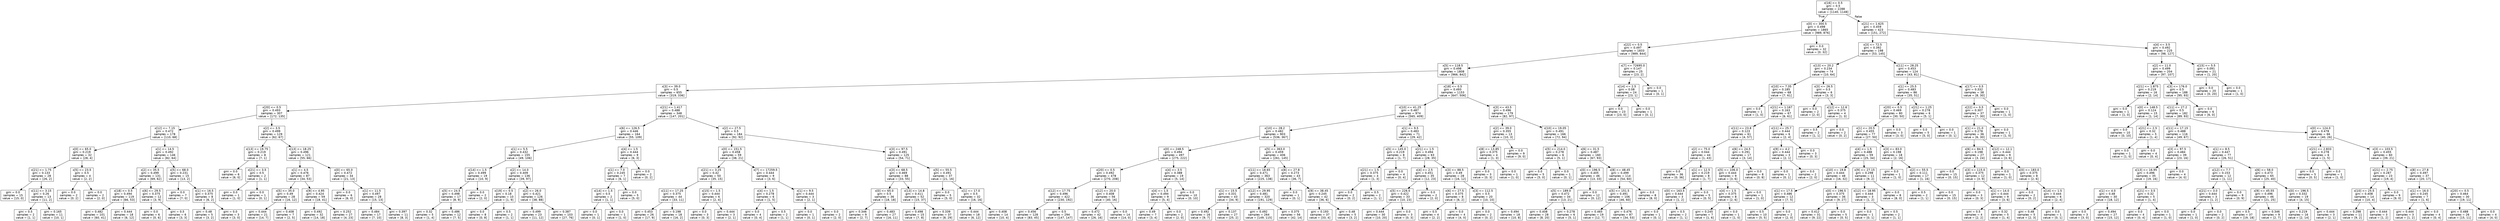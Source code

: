 digraph Tree {
node [shape=box, fontname="helvetica"] ;
edge [fontname="helvetica"] ;
0 [label="x[16] <= 0.5\ngini = 0.5\nsamples = 2288\nvalue = [1140, 1148]"] ;
1 [label="x[0] <= 300.5\ngini = 0.498\nsamples = 1865\nvalue = [989, 876]"] ;
0 -> 1 [labeldistance=2.5, labelangle=45, headlabel="True"] ;
2 [label="x[22] <= 0.5\ngini = 0.497\nsamples = 1833\nvalue = [989, 844]"] ;
1 -> 2 ;
3 [label="x[5] <= 118.5\ngini = 0.498\nsamples = 1808\nvalue = [966, 842]"] ;
2 -> 3 ;
4 [label="x[3] <= 39.0\ngini = 0.5\nsamples = 655\nvalue = [319, 336]"] ;
3 -> 4 ;
5 [label="x[20] <= 0.5\ngini = 0.493\nsamples = 307\nvalue = [172, 135]"] ;
4 -> 5 ;
6 [label="x[12] <= 7.15\ngini = 0.472\nsamples = 178\nvalue = [110, 68]"] ;
5 -> 6 ;
7 [label="x[0] <= 65.0\ngini = 0.219\nsamples = 32\nvalue = [28, 4]"] ;
6 -> 7 ;
8 [label="x[21] <= 1.75\ngini = 0.133\nsamples = 28\nvalue = [26, 2]"] ;
7 -> 8 ;
9 [label="gini = 0.0\nsamples = 15\nvalue = [15, 0]"] ;
8 -> 9 ;
10 [label="x[11] <= 3.15\ngini = 0.26\nsamples = 13\nvalue = [11, 2]"] ;
8 -> 10 ;
11 [label="gini = 0.5\nsamples = 2\nvalue = [1, 1]"] ;
10 -> 11 ;
12 [label="gini = 0.165\nsamples = 11\nvalue = [10, 1]"] ;
10 -> 12 ;
13 [label="x[5] <= 23.5\ngini = 0.5\nsamples = 4\nvalue = [2, 2]"] ;
7 -> 13 ;
14 [label="gini = 0.0\nsamples = 2\nvalue = [0, 2]"] ;
13 -> 14 ;
15 [label="gini = 0.0\nsamples = 2\nvalue = [2, 0]"] ;
13 -> 15 ;
16 [label="x[1] <= 14.5\ngini = 0.492\nsamples = 146\nvalue = [82, 64]"] ;
6 -> 16 ;
17 [label="x[2] <= 35.5\ngini = 0.499\nsamples = 131\nvalue = [69, 62]"] ;
16 -> 17 ;
18 [label="x[18] <= 0.5\ngini = 0.494\nsamples = 119\nvalue = [66, 53]"] ;
17 -> 18 ;
19 [label="gini = 0.482\nsamples = 101\nvalue = [60, 41]"] ;
18 -> 19 ;
20 [label="gini = 0.444\nsamples = 18\nvalue = [6, 12]"] ;
18 -> 20 ;
21 [label="x[6] <= 29.5\ngini = 0.375\nsamples = 12\nvalue = [3, 9]"] ;
17 -> 21 ;
22 [label="gini = 0.0\nsamples = 6\nvalue = [0, 6]"] ;
21 -> 22 ;
23 [label="gini = 0.5\nsamples = 6\nvalue = [3, 3]"] ;
21 -> 23 ;
24 [label="x[5] <= 68.0\ngini = 0.231\nsamples = 15\nvalue = [13, 2]"] ;
16 -> 24 ;
25 [label="gini = 0.0\nsamples = 7\nvalue = [7, 0]"] ;
24 -> 25 ;
26 [label="x[1] <= 16.5\ngini = 0.375\nsamples = 8\nvalue = [6, 2]"] ;
24 -> 26 ;
27 [label="gini = 0.48\nsamples = 5\nvalue = [3, 2]"] ;
26 -> 27 ;
28 [label="gini = 0.0\nsamples = 3\nvalue = [3, 0]"] ;
26 -> 28 ;
29 [label="x[2] <= 3.5\ngini = 0.499\nsamples = 129\nvalue = [62, 67]"] ;
5 -> 29 ;
30 [label="x[13] <= 19.75\ngini = 0.219\nsamples = 8\nvalue = [7, 1]"] ;
29 -> 30 ;
31 [label="gini = 0.0\nsamples = 6\nvalue = [6, 0]"] ;
30 -> 31 ;
32 [label="x[21] <= 3.5\ngini = 0.5\nsamples = 2\nvalue = [1, 1]"] ;
30 -> 32 ;
33 [label="gini = 0.0\nsamples = 1\nvalue = [1, 0]"] ;
32 -> 33 ;
34 [label="gini = 0.0\nsamples = 1\nvalue = [0, 1]"] ;
32 -> 34 ;
35 [label="x[13] <= 18.25\ngini = 0.496\nsamples = 121\nvalue = [55, 66]"] ;
29 -> 35 ;
36 [label="x[1] <= 4.5\ngini = 0.476\nsamples = 87\nvalue = [34, 53]"] ;
35 -> 36 ;
37 [label="x[5] <= 35.0\ngini = 0.49\nsamples = 28\nvalue = [16, 12]"] ;
36 -> 37 ;
38 [label="gini = 0.444\nsamples = 21\nvalue = [14, 7]"] ;
37 -> 38 ;
39 [label="gini = 0.408\nsamples = 7\nvalue = [2, 5]"] ;
37 -> 39 ;
40 [label="x[9] <= 4.95\ngini = 0.424\nsamples = 59\nvalue = [18, 41]"] ;
36 -> 40 ;
41 [label="gini = 0.492\nsamples = 32\nvalue = [14, 18]"] ;
40 -> 41 ;
42 [label="gini = 0.252\nsamples = 27\nvalue = [4, 23]"] ;
40 -> 42 ;
43 [label="x[0] <= 65.0\ngini = 0.472\nsamples = 34\nvalue = [21, 13]"] ;
35 -> 43 ;
44 [label="gini = 0.0\nsamples = 6\nvalue = [6, 0]"] ;
43 -> 44 ;
45 [label="x[1] <= 11.5\ngini = 0.497\nsamples = 28\nvalue = [15, 13]"] ;
43 -> 45 ;
46 [label="gini = 0.484\nsamples = 17\nvalue = [7, 10]"] ;
45 -> 46 ;
47 [label="gini = 0.397\nsamples = 11\nvalue = [8, 3]"] ;
45 -> 47 ;
48 [label="x[21] <= 1.417\ngini = 0.488\nsamples = 348\nvalue = [147, 201]"] ;
4 -> 48 ;
49 [label="x[6] <= 126.5\ngini = 0.446\nsamples = 164\nvalue = [55, 109]"] ;
48 -> 49 ;
50 [label="x[1] <= 5.5\ngini = 0.432\nsamples = 155\nvalue = [49, 106]"] ;
49 -> 50 ;
51 [label="x[14] <= 1.5\ngini = 0.499\nsamples = 19\nvalue = [10, 9]"] ;
50 -> 51 ;
52 [label="x[5] <= 24.5\ngini = 0.498\nsamples = 17\nvalue = [8, 9]"] ;
51 -> 52 ;
53 [label="gini = 0.32\nsamples = 5\nvalue = [1, 4]"] ;
52 -> 53 ;
54 [label="gini = 0.486\nsamples = 12\nvalue = [7, 5]"] ;
52 -> 54 ;
55 [label="gini = 0.0\nsamples = 2\nvalue = [2, 0]"] ;
51 -> 55 ;
56 [label="x[2] <= 14.0\ngini = 0.409\nsamples = 136\nvalue = [39, 97]"] ;
50 -> 56 ;
57 [label="x[19] <= 0.5\ngini = 0.18\nsamples = 10\nvalue = [1, 9]"] ;
56 -> 57 ;
58 [label="gini = 0.0\nsamples = 8\nvalue = [0, 8]"] ;
57 -> 58 ;
59 [label="gini = 0.5\nsamples = 2\nvalue = [1, 1]"] ;
57 -> 59 ;
60 [label="x[2] <= 26.0\ngini = 0.421\nsamples = 126\nvalue = [38, 88]"] ;
56 -> 60 ;
61 [label="gini = 0.499\nsamples = 23\nvalue = [11, 12]"] ;
60 -> 61 ;
62 [label="gini = 0.387\nsamples = 103\nvalue = [27, 76]"] ;
60 -> 62 ;
63 [label="x[4] <= 1.5\ngini = 0.444\nsamples = 9\nvalue = [6, 3]"] ;
49 -> 63 ;
64 [label="x[1] <= 7.0\ngini = 0.245\nsamples = 7\nvalue = [6, 1]"] ;
63 -> 64 ;
65 [label="x[14] <= 1.5\ngini = 0.5\nsamples = 2\nvalue = [1, 1]"] ;
64 -> 65 ;
66 [label="gini = 0.0\nsamples = 1\nvalue = [0, 1]"] ;
65 -> 66 ;
67 [label="gini = 0.0\nsamples = 1\nvalue = [1, 0]"] ;
65 -> 67 ;
68 [label="gini = 0.0\nsamples = 5\nvalue = [5, 0]"] ;
64 -> 68 ;
69 [label="gini = 0.0\nsamples = 2\nvalue = [0, 2]"] ;
63 -> 69 ;
70 [label="x[2] <= 27.5\ngini = 0.5\nsamples = 184\nvalue = [92, 92]"] ;
48 -> 70 ;
71 [label="x[0] <= 151.5\ngini = 0.458\nsamples = 59\nvalue = [38, 21]"] ;
70 -> 71 ;
72 [label="x[21] <= 3.25\ngini = 0.42\nsamples = 50\nvalue = [35, 15]"] ;
71 -> 72 ;
73 [label="x[11] <= 17.25\ngini = 0.375\nsamples = 44\nvalue = [33, 11]"] ;
72 -> 73 ;
74 [label="gini = 0.453\nsamples = 26\nvalue = [17, 9]"] ;
73 -> 74 ;
75 [label="gini = 0.198\nsamples = 18\nvalue = [16, 2]"] ;
73 -> 75 ;
76 [label="x[15] <= 1.5\ngini = 0.444\nsamples = 6\nvalue = [2, 4]"] ;
72 -> 76 ;
77 [label="gini = 0.0\nsamples = 3\nvalue = [0, 3]"] ;
76 -> 77 ;
78 [label="gini = 0.444\nsamples = 3\nvalue = [2, 1]"] ;
76 -> 78 ;
79 [label="x[7] <= 17259.5\ngini = 0.444\nsamples = 9\nvalue = [3, 6]"] ;
71 -> 79 ;
80 [label="x[4] <= 1.5\ngini = 0.278\nsamples = 6\nvalue = [1, 5]"] ;
79 -> 80 ;
81 [label="gini = 0.0\nsamples = 4\nvalue = [0, 4]"] ;
80 -> 81 ;
82 [label="gini = 0.5\nsamples = 2\nvalue = [1, 1]"] ;
80 -> 82 ;
83 [label="x[1] <= 9.5\ngini = 0.444\nsamples = 3\nvalue = [2, 1]"] ;
79 -> 83 ;
84 [label="gini = 0.0\nsamples = 1\nvalue = [0, 1]"] ;
83 -> 84 ;
85 [label="gini = 0.0\nsamples = 2\nvalue = [2, 0]"] ;
83 -> 85 ;
86 [label="x[3] <= 97.5\ngini = 0.491\nsamples = 125\nvalue = [54, 71]"] ;
70 -> 86 ;
87 [label="x[3] <= 68.5\ngini = 0.469\nsamples = 88\nvalue = [33, 55]"] ;
86 -> 87 ;
88 [label="x[0] <= 65.0\ngini = 0.5\nsamples = 36\nvalue = [18, 18]"] ;
87 -> 88 ;
89 [label="gini = 0.346\nsamples = 9\nvalue = [2, 7]"] ;
88 -> 89 ;
90 [label="gini = 0.483\nsamples = 27\nvalue = [16, 11]"] ;
88 -> 90 ;
91 [label="x[13] <= 14.8\ngini = 0.411\nsamples = 52\nvalue = [15, 37]"] ;
87 -> 91 ;
92 [label="gini = 0.498\nsamples = 15\nvalue = [7, 8]"] ;
91 -> 92 ;
93 [label="gini = 0.339\nsamples = 37\nvalue = [8, 29]"] ;
91 -> 93 ;
94 [label="x[5] <= 55.5\ngini = 0.491\nsamples = 37\nvalue = [21, 16]"] ;
86 -> 94 ;
95 [label="gini = 0.0\nsamples = 5\nvalue = [5, 0]"] ;
94 -> 95 ;
96 [label="x[1] <= 17.0\ngini = 0.5\nsamples = 32\nvalue = [16, 16]"] ;
94 -> 96 ;
97 [label="gini = 0.444\nsamples = 18\nvalue = [6, 12]"] ;
96 -> 97 ;
98 [label="gini = 0.408\nsamples = 14\nvalue = [10, 4]"] ;
96 -> 98 ;
99 [label="x[18] <= 0.5\ngini = 0.493\nsamples = 1153\nvalue = [647, 506]"] ;
3 -> 99 ;
100 [label="x[10] <= 41.25\ngini = 0.487\nsamples = 974\nvalue = [565, 409]"] ;
99 -> 100 ;
101 [label="x[10] <= 28.2\ngini = 0.482\nsamples = 903\nvalue = [536, 367]"] ;
100 -> 101 ;
102 [label="x[0] <= 248.5\ngini = 0.494\nsamples = 497\nvalue = [275, 222]"] ;
101 -> 102 ;
103 [label="x[20] <= 0.5\ngini = 0.492\nsamples = 478\nvalue = [270, 208]"] ;
102 -> 103 ;
104 [label="x[12] <= 17.75\ngini = 0.496\nsamples = 422\nvalue = [230, 192]"] ;
103 -> 104 ;
105 [label="gini = 0.456\nsamples = 128\nvalue = [83, 45]"] ;
104 -> 105 ;
106 [label="gini = 0.5\nsamples = 294\nvalue = [147, 147]"] ;
104 -> 106 ;
107 [label="x[12] <= 20.0\ngini = 0.408\nsamples = 56\nvalue = [40, 16]"] ;
103 -> 107 ;
108 [label="gini = 0.472\nsamples = 42\nvalue = [26, 16]"] ;
107 -> 108 ;
109 [label="gini = 0.0\nsamples = 14\nvalue = [14, 0]"] ;
107 -> 109 ;
110 [label="x[4] <= 3.5\ngini = 0.388\nsamples = 19\nvalue = [5, 14]"] ;
102 -> 110 ;
111 [label="x[4] <= 1.5\ngini = 0.494\nsamples = 9\nvalue = [5, 4]"] ;
110 -> 111 ;
112 [label="gini = 0.49\nsamples = 7\nvalue = [3, 4]"] ;
111 -> 112 ;
113 [label="gini = 0.0\nsamples = 2\nvalue = [2, 0]"] ;
111 -> 113 ;
114 [label="gini = 0.0\nsamples = 10\nvalue = [0, 10]"] ;
110 -> 114 ;
115 [label="x[5] <= 363.0\ngini = 0.459\nsamples = 406\nvalue = [261, 145]"] ;
101 -> 115 ;
116 [label="x[11] <= 18.65\ngini = 0.471\nsamples = 363\nvalue = [225, 138]"] ;
115 -> 116 ;
117 [label="x[1] <= 15.5\ngini = 0.331\nsamples = 43\nvalue = [34, 9]"] ;
116 -> 117 ;
118 [label="gini = 0.492\nsamples = 16\nvalue = [9, 7]"] ;
117 -> 118 ;
119 [label="gini = 0.137\nsamples = 27\nvalue = [25, 2]"] ;
117 -> 119 ;
120 [label="x[12] <= 29.95\ngini = 0.481\nsamples = 320\nvalue = [191, 129]"] ;
116 -> 120 ;
121 [label="gini = 0.492\nsamples = 264\nvalue = [149, 115]"] ;
120 -> 121 ;
122 [label="gini = 0.375\nsamples = 56\nvalue = [42, 14]"] ;
120 -> 122 ;
123 [label="x[8] <= 27.8\ngini = 0.273\nsamples = 43\nvalue = [36, 7]"] ;
115 -> 123 ;
124 [label="gini = 0.0\nsamples = 1\nvalue = [0, 1]"] ;
123 -> 124 ;
125 [label="x[9] <= 38.45\ngini = 0.245\nsamples = 42\nvalue = [36, 6]"] ;
123 -> 125 ;
126 [label="gini = 0.193\nsamples = 37\nvalue = [33, 4]"] ;
125 -> 126 ;
127 [label="gini = 0.48\nsamples = 5\nvalue = [3, 2]"] ;
125 -> 127 ;
128 [label="x[1] <= 9.5\ngini = 0.483\nsamples = 71\nvalue = [29, 42]"] ;
100 -> 128 ;
129 [label="x[5] <= 145.0\ngini = 0.219\nsamples = 8\nvalue = [1, 7]"] ;
128 -> 129 ;
130 [label="x[21] <= 1.5\ngini = 0.375\nsamples = 4\nvalue = [1, 3]"] ;
129 -> 130 ;
131 [label="gini = 0.0\nsamples = 2\nvalue = [0, 2]"] ;
130 -> 131 ;
132 [label="gini = 0.5\nsamples = 2\nvalue = [1, 1]"] ;
130 -> 132 ;
133 [label="gini = 0.0\nsamples = 4\nvalue = [0, 4]"] ;
129 -> 133 ;
134 [label="x[21] <= 1.5\ngini = 0.494\nsamples = 63\nvalue = [28, 35]"] ;
128 -> 134 ;
135 [label="x[4] <= 2.5\ngini = 0.451\nsamples = 35\nvalue = [12, 23]"] ;
134 -> 135 ;
136 [label="x[5] <= 226.5\ngini = 0.422\nsamples = 33\nvalue = [10, 23]"] ;
135 -> 136 ;
137 [label="gini = 0.444\nsamples = 30\nvalue = [10, 20]"] ;
136 -> 137 ;
138 [label="gini = 0.0\nsamples = 3\nvalue = [0, 3]"] ;
136 -> 138 ;
139 [label="gini = 0.0\nsamples = 2\nvalue = [2, 0]"] ;
135 -> 139 ;
140 [label="x[3] <= 88.5\ngini = 0.49\nsamples = 28\nvalue = [16, 12]"] ;
134 -> 140 ;
141 [label="x[6] <= 27.5\ngini = 0.375\nsamples = 8\nvalue = [6, 2]"] ;
140 -> 141 ;
142 [label="gini = 0.5\nsamples = 4\nvalue = [2, 2]"] ;
141 -> 142 ;
143 [label="gini = 0.0\nsamples = 4\nvalue = [4, 0]"] ;
141 -> 143 ;
144 [label="x[3] <= 112.5\ngini = 0.5\nsamples = 20\nvalue = [10, 10]"] ;
140 -> 144 ;
145 [label="gini = 0.0\nsamples = 2\nvalue = [0, 2]"] ;
144 -> 145 ;
146 [label="gini = 0.494\nsamples = 18\nvalue = [10, 8]"] ;
144 -> 146 ;
147 [label="x[3] <= 43.5\ngini = 0.496\nsamples = 179\nvalue = [82, 97]"] ;
99 -> 147 ;
148 [label="x[2] <= 39.0\ngini = 0.355\nsamples = 13\nvalue = [10, 3]"] ;
147 -> 148 ;
149 [label="x[8] <= 13.85\ngini = 0.375\nsamples = 4\nvalue = [1, 3]"] ;
148 -> 149 ;
150 [label="gini = 0.0\nsamples = 3\nvalue = [0, 3]"] ;
149 -> 150 ;
151 [label="gini = 0.0\nsamples = 1\nvalue = [1, 0]"] ;
149 -> 151 ;
152 [label="gini = 0.0\nsamples = 9\nvalue = [9, 0]"] ;
148 -> 152 ;
153 [label="x[10] <= 19.05\ngini = 0.491\nsamples = 166\nvalue = [72, 94]"] ;
147 -> 153 ;
154 [label="x[5] <= 214.0\ngini = 0.278\nsamples = 6\nvalue = [5, 1]"] ;
153 -> 154 ;
155 [label="gini = 0.0\nsamples = 5\nvalue = [5, 0]"] ;
154 -> 155 ;
156 [label="gini = 0.0\nsamples = 1\nvalue = [0, 1]"] ;
154 -> 156 ;
157 [label="x[6] <= 31.5\ngini = 0.487\nsamples = 160\nvalue = [67, 93]"] ;
153 -> 157 ;
158 [label="x[0] <= 196.5\ngini = 0.405\nsamples = 46\nvalue = [13, 33]"] ;
157 -> 158 ;
159 [label="x[5] <= 189.0\ngini = 0.472\nsamples = 34\nvalue = [13, 21]"] ;
158 -> 159 ;
160 [label="gini = 0.408\nsamples = 28\nvalue = [8, 20]"] ;
159 -> 160 ;
161 [label="gini = 0.278\nsamples = 6\nvalue = [5, 1]"] ;
159 -> 161 ;
162 [label="gini = 0.0\nsamples = 12\nvalue = [0, 12]"] ;
158 -> 162 ;
163 [label="x[8] <= 48.45\ngini = 0.499\nsamples = 114\nvalue = [54, 60]"] ;
157 -> 163 ;
164 [label="x[5] <= 151.5\ngini = 0.491\nsamples = 106\nvalue = [46, 60]"] ;
163 -> 164 ;
165 [label="gini = 0.465\nsamples = 19\nvalue = [12, 7]"] ;
164 -> 165 ;
166 [label="gini = 0.476\nsamples = 87\nvalue = [34, 53]"] ;
164 -> 166 ;
167 [label="gini = 0.0\nsamples = 8\nvalue = [8, 0]"] ;
163 -> 167 ;
168 [label="x[7] <= 72695.0\ngini = 0.147\nsamples = 25\nvalue = [23, 2]"] ;
2 -> 168 ;
169 [label="x[14] <= 2.5\ngini = 0.08\nsamples = 24\nvalue = [23, 1]"] ;
168 -> 169 ;
170 [label="gini = 0.0\nsamples = 23\nvalue = [23, 0]"] ;
169 -> 170 ;
171 [label="gini = 0.0\nsamples = 1\nvalue = [0, 1]"] ;
169 -> 171 ;
172 [label="gini = 0.0\nsamples = 1\nvalue = [0, 1]"] ;
168 -> 172 ;
173 [label="gini = 0.0\nsamples = 32\nvalue = [0, 32]"] ;
1 -> 173 ;
174 [label="x[21] <= 1.625\ngini = 0.459\nsamples = 423\nvalue = [151, 272]"] ;
0 -> 174 [labeldistance=2.5, labelangle=-45, headlabel="False"] ;
175 [label="x[3] <= 72.5\ngini = 0.392\nsamples = 198\nvalue = [53, 145]"] ;
174 -> 175 ;
176 [label="x[13] <= 20.2\ngini = 0.234\nsamples = 74\nvalue = [10, 64]"] ;
175 -> 176 ;
177 [label="x[10] <= 7.35\ngini = 0.185\nsamples = 68\nvalue = [7, 61]"] ;
176 -> 177 ;
178 [label="gini = 0.0\nsamples = 1\nvalue = [1, 0]"] ;
177 -> 178 ;
179 [label="x[21] <= 1.167\ngini = 0.163\nsamples = 67\nvalue = [6, 61]"] ;
177 -> 179 ;
180 [label="x[11] <= 23.8\ngini = 0.123\nsamples = 61\nvalue = [4, 57]"] ;
179 -> 180 ;
181 [label="x[2] <= 75.0\ngini = 0.044\nsamples = 44\nvalue = [1, 43]"] ;
180 -> 181 ;
182 [label="gini = 0.0\nsamples = 36\nvalue = [0, 36]"] ;
181 -> 182 ;
183 [label="x[1] <= 12.5\ngini = 0.219\nsamples = 8\nvalue = [1, 7]"] ;
181 -> 183 ;
184 [label="x[0] <= 163.5\ngini = 0.444\nsamples = 3\nvalue = [1, 2]"] ;
183 -> 184 ;
185 [label="gini = 0.0\nsamples = 1\nvalue = [0, 1]"] ;
184 -> 185 ;
186 [label="gini = 0.5\nsamples = 2\nvalue = [1, 1]"] ;
184 -> 186 ;
187 [label="gini = 0.0\nsamples = 5\nvalue = [0, 5]"] ;
183 -> 187 ;
188 [label="x[6] <= 24.5\ngini = 0.291\nsamples = 17\nvalue = [3, 14]"] ;
180 -> 188 ;
189 [label="x[5] <= 106.0\ngini = 0.444\nsamples = 9\nvalue = [3, 6]"] ;
188 -> 189 ;
190 [label="x[4] <= 1.5\ngini = 0.375\nsamples = 8\nvalue = [2, 6]"] ;
189 -> 190 ;
191 [label="gini = 0.245\nsamples = 7\nvalue = [1, 6]"] ;
190 -> 191 ;
192 [label="gini = 0.0\nsamples = 1\nvalue = [1, 0]"] ;
190 -> 192 ;
193 [label="gini = 0.0\nsamples = 1\nvalue = [1, 0]"] ;
189 -> 193 ;
194 [label="gini = 0.0\nsamples = 8\nvalue = [0, 8]"] ;
188 -> 194 ;
195 [label="x[11] <= 25.7\ngini = 0.444\nsamples = 6\nvalue = [2, 4]"] ;
179 -> 195 ;
196 [label="x[9] <= 4.2\ngini = 0.444\nsamples = 3\nvalue = [2, 1]"] ;
195 -> 196 ;
197 [label="gini = 0.0\nsamples = 1\nvalue = [0, 1]"] ;
196 -> 197 ;
198 [label="gini = 0.0\nsamples = 2\nvalue = [2, 0]"] ;
196 -> 198 ;
199 [label="gini = 0.0\nsamples = 3\nvalue = [0, 3]"] ;
195 -> 199 ;
200 [label="x[3] <= 26.5\ngini = 0.5\nsamples = 6\nvalue = [3, 3]"] ;
176 -> 200 ;
201 [label="gini = 0.0\nsamples = 2\nvalue = [2, 0]"] ;
200 -> 201 ;
202 [label="x[12] <= 12.6\ngini = 0.375\nsamples = 4\nvalue = [1, 3]"] ;
200 -> 202 ;
203 [label="gini = 0.5\nsamples = 2\nvalue = [1, 1]"] ;
202 -> 203 ;
204 [label="gini = 0.0\nsamples = 2\nvalue = [0, 2]"] ;
202 -> 204 ;
205 [label="x[11] <= 28.25\ngini = 0.453\nsamples = 124\nvalue = [43, 81]"] ;
175 -> 205 ;
206 [label="x[1] <= 25.5\ngini = 0.483\nsamples = 86\nvalue = [35, 51]"] ;
205 -> 206 ;
207 [label="x[20] <= 0.5\ngini = 0.469\nsamples = 80\nvalue = [30, 50]"] ;
206 -> 207 ;
208 [label="x[1] <= 20.5\ngini = 0.455\nsamples = 77\nvalue = [27, 50]"] ;
207 -> 208 ;
209 [label="x[4] <= 1.5\ngini = 0.488\nsamples = 59\nvalue = [25, 34]"] ;
208 -> 209 ;
210 [label="x[10] <= 19.8\ngini = 0.444\nsamples = 48\nvalue = [16, 32]"] ;
209 -> 210 ;
211 [label="x[1] <= 17.5\ngini = 0.486\nsamples = 12\nvalue = [7, 5]"] ;
210 -> 211 ;
212 [label="gini = 0.5\nsamples = 10\nvalue = [5, 5]"] ;
211 -> 212 ;
213 [label="gini = 0.0\nsamples = 2\nvalue = [2, 0]"] ;
211 -> 213 ;
214 [label="x[0] <= 196.5\ngini = 0.375\nsamples = 36\nvalue = [9, 27]"] ;
210 -> 214 ;
215 [label="gini = 0.412\nsamples = 31\nvalue = [9, 22]"] ;
214 -> 215 ;
216 [label="gini = 0.0\nsamples = 5\nvalue = [0, 5]"] ;
214 -> 216 ;
217 [label="x[9] <= 27.15\ngini = 0.298\nsamples = 11\nvalue = [9, 2]"] ;
209 -> 217 ;
218 [label="x[12] <= 18.95\ngini = 0.444\nsamples = 3\nvalue = [1, 2]"] ;
217 -> 218 ;
219 [label="gini = 0.0\nsamples = 1\nvalue = [0, 1]"] ;
218 -> 219 ;
220 [label="gini = 0.5\nsamples = 2\nvalue = [1, 1]"] ;
218 -> 220 ;
221 [label="gini = 0.0\nsamples = 8\nvalue = [8, 0]"] ;
217 -> 221 ;
222 [label="x[3] <= 83.0\ngini = 0.198\nsamples = 18\nvalue = [2, 16]"] ;
208 -> 222 ;
223 [label="gini = 0.0\nsamples = 1\nvalue = [1, 0]"] ;
222 -> 223 ;
224 [label="x[2] <= 55.5\ngini = 0.111\nsamples = 17\nvalue = [1, 16]"] ;
222 -> 224 ;
225 [label="gini = 0.5\nsamples = 2\nvalue = [1, 1]"] ;
224 -> 225 ;
226 [label="gini = 0.0\nsamples = 15\nvalue = [0, 15]"] ;
224 -> 226 ;
227 [label="gini = 0.0\nsamples = 3\nvalue = [3, 0]"] ;
207 -> 227 ;
228 [label="x[21] <= 1.25\ngini = 0.278\nsamples = 6\nvalue = [5, 1]"] ;
206 -> 228 ;
229 [label="gini = 0.0\nsamples = 5\nvalue = [5, 0]"] ;
228 -> 229 ;
230 [label="gini = 0.0\nsamples = 1\nvalue = [0, 1]"] ;
228 -> 230 ;
231 [label="x[17] <= 0.5\ngini = 0.332\nsamples = 38\nvalue = [8, 30]"] ;
205 -> 231 ;
232 [label="x[22] <= 0.5\ngini = 0.307\nsamples = 37\nvalue = [7, 30]"] ;
231 -> 232 ;
233 [label="x[1] <= 21.0\ngini = 0.278\nsamples = 36\nvalue = [6, 30]"] ;
232 -> 233 ;
234 [label="x[6] <= 84.5\ngini = 0.198\nsamples = 27\nvalue = [3, 24]"] ;
233 -> 234 ;
235 [label="gini = 0.0\nsamples = 15\nvalue = [0, 15]"] ;
234 -> 235 ;
236 [label="x[3] <= 115.0\ngini = 0.375\nsamples = 12\nvalue = [3, 9]"] ;
234 -> 236 ;
237 [label="gini = 0.0\nsamples = 3\nvalue = [0, 3]"] ;
236 -> 237 ;
238 [label="x[1] <= 14.0\ngini = 0.444\nsamples = 9\nvalue = [3, 6]"] ;
236 -> 238 ;
239 [label="gini = 0.5\nsamples = 4\nvalue = [2, 2]"] ;
238 -> 239 ;
240 [label="gini = 0.32\nsamples = 5\nvalue = [1, 4]"] ;
238 -> 240 ;
241 [label="x[12] <= 12.1\ngini = 0.444\nsamples = 9\nvalue = [3, 6]"] ;
233 -> 241 ;
242 [label="gini = 0.0\nsamples = 1\nvalue = [1, 0]"] ;
241 -> 242 ;
243 [label="x[0] <= 183.0\ngini = 0.375\nsamples = 8\nvalue = [2, 6]"] ;
241 -> 243 ;
244 [label="gini = 0.0\nsamples = 2\nvalue = [0, 2]"] ;
243 -> 244 ;
245 [label="x[14] <= 1.5\ngini = 0.444\nsamples = 6\nvalue = [2, 4]"] ;
243 -> 245 ;
246 [label="gini = 0.48\nsamples = 5\nvalue = [2, 3]"] ;
245 -> 246 ;
247 [label="gini = 0.0\nsamples = 1\nvalue = [0, 1]"] ;
245 -> 247 ;
248 [label="gini = 0.0\nsamples = 1\nvalue = [1, 0]"] ;
232 -> 248 ;
249 [label="gini = 0.0\nsamples = 1\nvalue = [1, 0]"] ;
231 -> 249 ;
250 [label="x[4] <= 3.5\ngini = 0.492\nsamples = 225\nvalue = [98, 127]"] ;
174 -> 250 ;
251 [label="x[2] <= 11.0\ngini = 0.499\nsamples = 204\nvalue = [97, 107]"] ;
250 -> 251 ;
252 [label="x[21] <= 1.875\ngini = 0.219\nsamples = 16\nvalue = [2, 14]"] ;
251 -> 252 ;
253 [label="gini = 0.0\nsamples = 1\nvalue = [1, 0]"] ;
252 -> 253 ;
254 [label="x[0] <= 148.5\ngini = 0.124\nsamples = 15\nvalue = [1, 14]"] ;
252 -> 254 ;
255 [label="gini = 0.0\nsamples = 10\nvalue = [0, 10]"] ;
254 -> 255 ;
256 [label="x[21] <= 2.5\ngini = 0.32\nsamples = 5\nvalue = [1, 4]"] ;
254 -> 256 ;
257 [label="gini = 0.0\nsamples = 1\nvalue = [1, 0]"] ;
256 -> 257 ;
258 [label="gini = 0.0\nsamples = 4\nvalue = [0, 4]"] ;
256 -> 258 ;
259 [label="x[3] <= 176.0\ngini = 0.5\nsamples = 188\nvalue = [95, 93]"] ;
251 -> 259 ;
260 [label="x[11] <= 27.2\ngini = 0.5\nsamples = 182\nvalue = [89, 93]"] ;
259 -> 260 ;
261 [label="x[11] <= 17.15\ngini = 0.488\nsamples = 116\nvalue = [49, 67]"] ;
260 -> 261 ;
262 [label="x[3] <= 97.5\ngini = 0.484\nsamples = 39\nvalue = [23, 16]"] ;
261 -> 262 ;
263 [label="x[13] <= 16.95\ngini = 0.496\nsamples = 35\nvalue = [19, 16]"] ;
262 -> 263 ;
264 [label="x[1] <= 4.0\ngini = 0.48\nsamples = 30\nvalue = [18, 12]"] ;
263 -> 264 ;
265 [label="gini = 0.0\nsamples = 3\nvalue = [3, 0]"] ;
264 -> 265 ;
266 [label="gini = 0.494\nsamples = 27\nvalue = [15, 12]"] ;
264 -> 266 ;
267 [label="x[21] <= 3.5\ngini = 0.32\nsamples = 5\nvalue = [1, 4]"] ;
263 -> 267 ;
268 [label="gini = 0.0\nsamples = 4\nvalue = [0, 4]"] ;
267 -> 268 ;
269 [label="gini = 0.0\nsamples = 1\nvalue = [1, 0]"] ;
267 -> 269 ;
270 [label="gini = 0.0\nsamples = 4\nvalue = [4, 0]"] ;
262 -> 270 ;
271 [label="x[1] <= 8.5\ngini = 0.447\nsamples = 77\nvalue = [26, 51]"] ;
261 -> 271 ;
272 [label="x[12] <= 7.7\ngini = 0.153\nsamples = 12\nvalue = [1, 11]"] ;
271 -> 272 ;
273 [label="x[21] <= 3.0\ngini = 0.444\nsamples = 3\nvalue = [1, 2]"] ;
272 -> 273 ;
274 [label="gini = 0.0\nsamples = 1\nvalue = [1, 0]"] ;
273 -> 274 ;
275 [label="gini = 0.0\nsamples = 2\nvalue = [0, 2]"] ;
273 -> 275 ;
276 [label="gini = 0.0\nsamples = 9\nvalue = [0, 9]"] ;
272 -> 276 ;
277 [label="x[6] <= 58.0\ngini = 0.473\nsamples = 65\nvalue = [25, 40]"] ;
271 -> 277 ;
278 [label="x[9] <= 45.55\ngini = 0.496\nsamples = 46\nvalue = [21, 25]"] ;
277 -> 278 ;
279 [label="gini = 0.5\nsamples = 37\nvalue = [19, 18]"] ;
278 -> 279 ;
280 [label="gini = 0.346\nsamples = 9\nvalue = [2, 7]"] ;
278 -> 280 ;
281 [label="x[0] <= 196.5\ngini = 0.332\nsamples = 19\nvalue = [4, 15]"] ;
277 -> 281 ;
282 [label="gini = 0.219\nsamples = 16\nvalue = [2, 14]"] ;
281 -> 282 ;
283 [label="gini = 0.444\nsamples = 3\nvalue = [2, 1]"] ;
281 -> 283 ;
284 [label="x[0] <= 124.0\ngini = 0.478\nsamples = 66\nvalue = [40, 26]"] ;
260 -> 284 ;
285 [label="x[21] <= 2.833\ngini = 0.278\nsamples = 6\nvalue = [1, 5]"] ;
284 -> 285 ;
286 [label="gini = 0.0\nsamples = 5\nvalue = [0, 5]"] ;
285 -> 286 ;
287 [label="gini = 0.0\nsamples = 1\nvalue = [1, 0]"] ;
285 -> 287 ;
288 [label="x[3] <= 103.5\ngini = 0.455\nsamples = 60\nvalue = [39, 21]"] ;
284 -> 288 ;
289 [label="x[21] <= 2.75\ngini = 0.287\nsamples = 23\nvalue = [19, 4]"] ;
288 -> 289 ;
290 [label="x[10] <= 25.5\ngini = 0.408\nsamples = 14\nvalue = [10, 4]"] ;
289 -> 290 ;
291 [label="gini = 0.298\nsamples = 11\nvalue = [9, 2]"] ;
290 -> 291 ;
292 [label="gini = 0.444\nsamples = 3\nvalue = [1, 2]"] ;
290 -> 292 ;
293 [label="gini = 0.0\nsamples = 9\nvalue = [9, 0]"] ;
289 -> 293 ;
294 [label="x[8] <= 27.8\ngini = 0.497\nsamples = 37\nvalue = [20, 17]"] ;
288 -> 294 ;
295 [label="x[1] <= 16.0\ngini = 0.245\nsamples = 7\nvalue = [1, 6]"] ;
294 -> 295 ;
296 [label="gini = 0.444\nsamples = 3\nvalue = [1, 2]"] ;
295 -> 296 ;
297 [label="gini = 0.0\nsamples = 4\nvalue = [0, 4]"] ;
295 -> 297 ;
298 [label="x[20] <= 0.5\ngini = 0.464\nsamples = 30\nvalue = [19, 11]"] ;
294 -> 298 ;
299 [label="gini = 0.488\nsamples = 26\nvalue = [15, 11]"] ;
298 -> 299 ;
300 [label="gini = 0.0\nsamples = 4\nvalue = [4, 0]"] ;
298 -> 300 ;
301 [label="gini = 0.0\nsamples = 6\nvalue = [6, 0]"] ;
259 -> 301 ;
302 [label="x[15] <= 5.5\ngini = 0.091\nsamples = 21\nvalue = [1, 20]"] ;
250 -> 302 ;
303 [label="gini = 0.0\nsamples = 20\nvalue = [0, 20]"] ;
302 -> 303 ;
304 [label="gini = 0.0\nsamples = 1\nvalue = [1, 0]"] ;
302 -> 304 ;
}